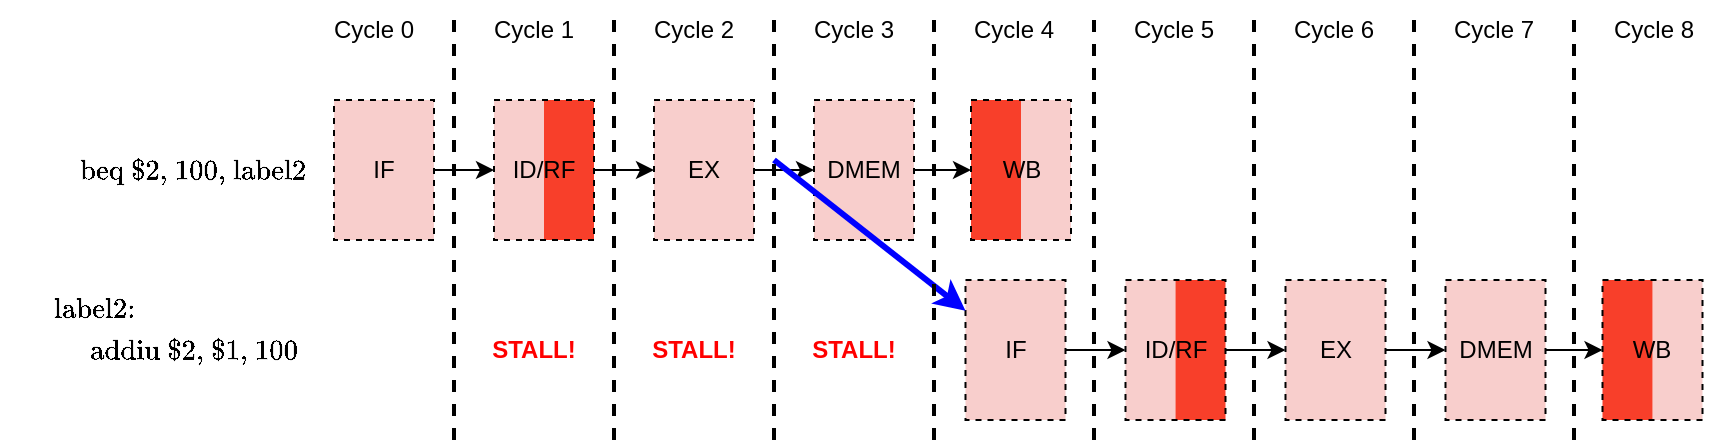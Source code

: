<mxfile version="20.3.0" type="device"><diagram id="GT9OIIZN5rioT-D9N1Oq" name="Page-1"><mxGraphModel dx="1833" dy="930" grid="1" gridSize="10" guides="1" tooltips="1" connect="1" arrows="1" fold="1" page="1" pageScale="1" pageWidth="827" pageHeight="1169" math="1" shadow="0"><root><mxCell id="0"/><mxCell id="1" parent="0"/><mxCell id="s3HbLf2sd8KEYS_30A21-1" style="edgeStyle=orthogonalEdgeStyle;rounded=0;orthogonalLoop=1;jettySize=auto;html=1;exitX=1;exitY=0.5;exitDx=0;exitDy=0;entryX=0;entryY=0.5;entryDx=0;entryDy=0;" edge="1" parent="1" source="s3HbLf2sd8KEYS_30A21-11" target="s3HbLf2sd8KEYS_30A21-3"><mxGeometry relative="1" as="geometry"><mxPoint x="300" y="95" as="sourcePoint"/></mxGeometry></mxCell><mxCell id="s3HbLf2sd8KEYS_30A21-2" style="edgeStyle=orthogonalEdgeStyle;rounded=0;orthogonalLoop=1;jettySize=auto;html=1;exitX=1;exitY=0.5;exitDx=0;exitDy=0;entryX=0;entryY=0.5;entryDx=0;entryDy=0;" edge="1" parent="1" source="s3HbLf2sd8KEYS_30A21-3" target="s3HbLf2sd8KEYS_30A21-7"><mxGeometry relative="1" as="geometry"/></mxCell><mxCell id="s3HbLf2sd8KEYS_30A21-3" value="EX" style="rounded=0;whiteSpace=wrap;html=1;dashed=1;fillColor=#f8cecc;strokeColor=#000000;" vertex="1" parent="1"><mxGeometry x="230" y="60" width="50" height="70" as="geometry"/></mxCell><mxCell id="s3HbLf2sd8KEYS_30A21-4" style="edgeStyle=orthogonalEdgeStyle;rounded=0;orthogonalLoop=1;jettySize=auto;html=1;exitX=1;exitY=0.5;exitDx=0;exitDy=0;entryX=0;entryY=0.5;entryDx=0;entryDy=0;" edge="1" parent="1" source="s3HbLf2sd8KEYS_30A21-5" target="s3HbLf2sd8KEYS_30A21-11"><mxGeometry relative="1" as="geometry"/></mxCell><mxCell id="s3HbLf2sd8KEYS_30A21-5" value="IF" style="rounded=0;whiteSpace=wrap;html=1;dashed=1;fillColor=#f8cecc;strokeColor=#000000;" vertex="1" parent="1"><mxGeometry x="70" y="60" width="50" height="70" as="geometry"/></mxCell><mxCell id="s3HbLf2sd8KEYS_30A21-6" style="edgeStyle=orthogonalEdgeStyle;rounded=0;orthogonalLoop=1;jettySize=auto;html=1;exitX=1;exitY=0.5;exitDx=0;exitDy=0;entryX=0;entryY=0.5;entryDx=0;entryDy=0;" edge="1" parent="1" source="s3HbLf2sd8KEYS_30A21-7" target="s3HbLf2sd8KEYS_30A21-15"><mxGeometry relative="1" as="geometry"/></mxCell><mxCell id="s3HbLf2sd8KEYS_30A21-7" value="DMEM" style="rounded=0;whiteSpace=wrap;html=1;fillColor=#f8cecc;strokeColor=#000000;strokeWidth=1;dashed=1;" vertex="1" parent="1"><mxGeometry x="310" y="60" width="50" height="70" as="geometry"/></mxCell><mxCell id="s3HbLf2sd8KEYS_30A21-8" value="" style="group" vertex="1" connectable="0" parent="1"><mxGeometry x="150" y="60" width="50" height="70" as="geometry"/></mxCell><mxCell id="s3HbLf2sd8KEYS_30A21-9" value="" style="rounded=0;whiteSpace=wrap;html=1;dashed=1;strokeColor=none;fillColor=#f8cecc;" vertex="1" parent="s3HbLf2sd8KEYS_30A21-8"><mxGeometry width="25" height="70" as="geometry"/></mxCell><mxCell id="s3HbLf2sd8KEYS_30A21-10" value="" style="rounded=0;whiteSpace=wrap;html=1;dashed=1;strokeColor=none;fillColor=#F83F2A;" vertex="1" parent="s3HbLf2sd8KEYS_30A21-8"><mxGeometry x="25" width="25" height="70" as="geometry"/></mxCell><mxCell id="s3HbLf2sd8KEYS_30A21-11" value="ID/RF" style="rounded=0;whiteSpace=wrap;html=1;dashed=1;fillColor=none;strokeColor=default;" vertex="1" parent="s3HbLf2sd8KEYS_30A21-8"><mxGeometry width="50" height="70" as="geometry"/></mxCell><mxCell id="s3HbLf2sd8KEYS_30A21-12" value="" style="group" vertex="1" connectable="0" parent="1"><mxGeometry x="388.5" y="60" width="50" height="70" as="geometry"/></mxCell><mxCell id="s3HbLf2sd8KEYS_30A21-13" value="" style="rounded=0;whiteSpace=wrap;html=1;dashed=1;strokeColor=none;fillColor=#f8cecc;" vertex="1" parent="s3HbLf2sd8KEYS_30A21-12"><mxGeometry x="25" width="25" height="70" as="geometry"/></mxCell><mxCell id="s3HbLf2sd8KEYS_30A21-14" value="" style="rounded=0;whiteSpace=wrap;html=1;dashed=1;strokeColor=none;fillColor=#F83F2A;" vertex="1" parent="s3HbLf2sd8KEYS_30A21-12"><mxGeometry width="25" height="70" as="geometry"/></mxCell><mxCell id="s3HbLf2sd8KEYS_30A21-15" value="WB" style="rounded=0;whiteSpace=wrap;html=1;dashed=1;fillColor=none;strokeColor=default;" vertex="1" parent="s3HbLf2sd8KEYS_30A21-12"><mxGeometry width="50" height="70" as="geometry"/></mxCell><mxCell id="s3HbLf2sd8KEYS_30A21-46" value="Cycle 1" style="text;html=1;strokeColor=none;fillColor=none;align=center;verticalAlign=middle;whiteSpace=wrap;rounded=0;strokeWidth=4;" vertex="1" parent="1"><mxGeometry x="130" y="10" width="80" height="30" as="geometry"/></mxCell><mxCell id="s3HbLf2sd8KEYS_30A21-47" value="Cycle 0" style="text;html=1;strokeColor=none;fillColor=none;align=center;verticalAlign=middle;whiteSpace=wrap;rounded=0;strokeWidth=4;" vertex="1" parent="1"><mxGeometry x="50" y="10" width="80" height="30" as="geometry"/></mxCell><mxCell id="s3HbLf2sd8KEYS_30A21-48" value="Cycle 2" style="text;html=1;strokeColor=none;fillColor=none;align=center;verticalAlign=middle;whiteSpace=wrap;rounded=0;strokeWidth=4;" vertex="1" parent="1"><mxGeometry x="210" y="10" width="80" height="30" as="geometry"/></mxCell><mxCell id="s3HbLf2sd8KEYS_30A21-49" value="Cycle 3" style="text;html=1;strokeColor=none;fillColor=none;align=center;verticalAlign=middle;whiteSpace=wrap;rounded=0;strokeWidth=4;" vertex="1" parent="1"><mxGeometry x="290" y="10" width="80" height="30" as="geometry"/></mxCell><mxCell id="s3HbLf2sd8KEYS_30A21-50" value="Cycle 4" style="text;html=1;strokeColor=none;fillColor=none;align=center;verticalAlign=middle;whiteSpace=wrap;rounded=0;strokeWidth=4;" vertex="1" parent="1"><mxGeometry x="370" y="10" width="80" height="30" as="geometry"/></mxCell><mxCell id="s3HbLf2sd8KEYS_30A21-51" value="Cycle 5" style="text;html=1;strokeColor=none;fillColor=none;align=center;verticalAlign=middle;whiteSpace=wrap;rounded=0;strokeWidth=4;" vertex="1" parent="1"><mxGeometry x="450" y="10" width="80" height="30" as="geometry"/></mxCell><mxCell id="s3HbLf2sd8KEYS_30A21-52" value="Cycle 6" style="text;html=1;strokeColor=none;fillColor=none;align=center;verticalAlign=middle;whiteSpace=wrap;rounded=0;strokeWidth=4;" vertex="1" parent="1"><mxGeometry x="530" y="10" width="80" height="30" as="geometry"/></mxCell><mxCell id="s3HbLf2sd8KEYS_30A21-53" value="Cycle 7" style="text;html=1;strokeColor=none;fillColor=none;align=center;verticalAlign=middle;whiteSpace=wrap;rounded=0;strokeWidth=4;" vertex="1" parent="1"><mxGeometry x="610" y="10" width="80" height="30" as="geometry"/></mxCell><mxCell id="s3HbLf2sd8KEYS_30A21-54" value="$$\text{beq \$2, 100, label2}$$" style="text;html=1;strokeColor=none;fillColor=none;align=center;verticalAlign=middle;whiteSpace=wrap;rounded=0;" vertex="1" parent="1"><mxGeometry x="-30" y="80" width="60" height="30" as="geometry"/></mxCell><mxCell id="s3HbLf2sd8KEYS_30A21-55" value="$$\text{addiu \$2, \$1, 100}$$" style="text;html=1;strokeColor=none;fillColor=none;align=center;verticalAlign=middle;whiteSpace=wrap;rounded=0;" vertex="1" parent="1"><mxGeometry x="-30" y="170" width="60" height="30" as="geometry"/></mxCell><mxCell id="s3HbLf2sd8KEYS_30A21-86" value="Cycle 8" style="text;html=1;strokeColor=none;fillColor=none;align=center;verticalAlign=middle;whiteSpace=wrap;rounded=0;strokeWidth=4;" vertex="1" parent="1"><mxGeometry x="690" y="10" width="80" height="30" as="geometry"/></mxCell><mxCell id="s3HbLf2sd8KEYS_30A21-87" style="edgeStyle=orthogonalEdgeStyle;rounded=0;orthogonalLoop=1;jettySize=auto;html=1;exitX=1;exitY=0.5;exitDx=0;exitDy=0;entryX=0;entryY=0.5;entryDx=0;entryDy=0;" edge="1" parent="1" source="s3HbLf2sd8KEYS_30A21-97" target="s3HbLf2sd8KEYS_30A21-89"><mxGeometry relative="1" as="geometry"><mxPoint x="615.75" y="185" as="sourcePoint"/></mxGeometry></mxCell><mxCell id="s3HbLf2sd8KEYS_30A21-88" style="edgeStyle=orthogonalEdgeStyle;rounded=0;orthogonalLoop=1;jettySize=auto;html=1;exitX=1;exitY=0.5;exitDx=0;exitDy=0;entryX=0;entryY=0.5;entryDx=0;entryDy=0;" edge="1" parent="1" source="s3HbLf2sd8KEYS_30A21-89" target="s3HbLf2sd8KEYS_30A21-93"><mxGeometry relative="1" as="geometry"/></mxCell><mxCell id="s3HbLf2sd8KEYS_30A21-89" value="EX" style="rounded=0;whiteSpace=wrap;html=1;dashed=1;fillColor=#f8cecc;strokeColor=#000000;" vertex="1" parent="1"><mxGeometry x="545.75" y="150" width="50" height="70" as="geometry"/></mxCell><mxCell id="s3HbLf2sd8KEYS_30A21-90" style="edgeStyle=orthogonalEdgeStyle;rounded=0;orthogonalLoop=1;jettySize=auto;html=1;exitX=1;exitY=0.5;exitDx=0;exitDy=0;entryX=0;entryY=0.5;entryDx=0;entryDy=0;" edge="1" parent="1" source="s3HbLf2sd8KEYS_30A21-91" target="s3HbLf2sd8KEYS_30A21-97"><mxGeometry relative="1" as="geometry"/></mxCell><mxCell id="s3HbLf2sd8KEYS_30A21-91" value="IF" style="rounded=0;whiteSpace=wrap;html=1;dashed=1;fillColor=#f8cecc;strokeColor=#000000;" vertex="1" parent="1"><mxGeometry x="385.75" y="150" width="50" height="70" as="geometry"/></mxCell><mxCell id="s3HbLf2sd8KEYS_30A21-92" style="edgeStyle=orthogonalEdgeStyle;rounded=0;orthogonalLoop=1;jettySize=auto;html=1;exitX=1;exitY=0.5;exitDx=0;exitDy=0;entryX=0;entryY=0.5;entryDx=0;entryDy=0;" edge="1" parent="1" source="s3HbLf2sd8KEYS_30A21-93" target="s3HbLf2sd8KEYS_30A21-101"><mxGeometry relative="1" as="geometry"/></mxCell><mxCell id="s3HbLf2sd8KEYS_30A21-93" value="DMEM" style="rounded=0;whiteSpace=wrap;html=1;fillColor=#f8cecc;strokeColor=#000000;strokeWidth=1;dashed=1;" vertex="1" parent="1"><mxGeometry x="625.75" y="150" width="50" height="70" as="geometry"/></mxCell><mxCell id="s3HbLf2sd8KEYS_30A21-94" value="" style="group" vertex="1" connectable="0" parent="1"><mxGeometry x="465.75" y="150" width="50" height="70" as="geometry"/></mxCell><mxCell id="s3HbLf2sd8KEYS_30A21-95" value="" style="rounded=0;whiteSpace=wrap;html=1;dashed=1;strokeColor=none;fillColor=#f8cecc;" vertex="1" parent="s3HbLf2sd8KEYS_30A21-94"><mxGeometry width="25" height="70" as="geometry"/></mxCell><mxCell id="s3HbLf2sd8KEYS_30A21-96" value="" style="rounded=0;whiteSpace=wrap;html=1;dashed=1;strokeColor=none;fillColor=#F83F2A;" vertex="1" parent="s3HbLf2sd8KEYS_30A21-94"><mxGeometry x="25" width="25" height="70" as="geometry"/></mxCell><mxCell id="s3HbLf2sd8KEYS_30A21-97" value="ID/RF" style="rounded=0;whiteSpace=wrap;html=1;dashed=1;fillColor=none;strokeColor=default;" vertex="1" parent="s3HbLf2sd8KEYS_30A21-94"><mxGeometry width="50" height="70" as="geometry"/></mxCell><mxCell id="s3HbLf2sd8KEYS_30A21-98" value="" style="group" vertex="1" connectable="0" parent="1"><mxGeometry x="704.25" y="150" width="50" height="70" as="geometry"/></mxCell><mxCell id="s3HbLf2sd8KEYS_30A21-99" value="" style="rounded=0;whiteSpace=wrap;html=1;dashed=1;strokeColor=none;fillColor=#f8cecc;" vertex="1" parent="s3HbLf2sd8KEYS_30A21-98"><mxGeometry x="25" width="25" height="70" as="geometry"/></mxCell><mxCell id="s3HbLf2sd8KEYS_30A21-100" value="" style="rounded=0;whiteSpace=wrap;html=1;dashed=1;strokeColor=none;fillColor=#F83F2A;" vertex="1" parent="s3HbLf2sd8KEYS_30A21-98"><mxGeometry width="25" height="70" as="geometry"/></mxCell><mxCell id="s3HbLf2sd8KEYS_30A21-101" value="WB" style="rounded=0;whiteSpace=wrap;html=1;dashed=1;fillColor=none;strokeColor=default;" vertex="1" parent="s3HbLf2sd8KEYS_30A21-98"><mxGeometry width="50" height="70" as="geometry"/></mxCell><mxCell id="s3HbLf2sd8KEYS_30A21-104" style="rounded=0;orthogonalLoop=1;jettySize=auto;html=1;strokeWidth=3;strokeColor=#0000FF;" edge="1" parent="1" target="s3HbLf2sd8KEYS_30A21-91"><mxGeometry relative="1" as="geometry"><mxPoint x="290" y="90" as="sourcePoint"/><mxPoint x="413.5" y="240" as="targetPoint"/></mxGeometry></mxCell><mxCell id="s3HbLf2sd8KEYS_30A21-106" value="STALL!" style="text;html=1;strokeColor=none;fillColor=none;align=center;verticalAlign=middle;whiteSpace=wrap;rounded=0;fontStyle=1;fontColor=#FF0000;" vertex="1" parent="1"><mxGeometry x="300" y="170" width="60" height="30" as="geometry"/></mxCell><mxCell id="s3HbLf2sd8KEYS_30A21-107" value="STALL!" style="text;html=1;strokeColor=none;fillColor=none;align=center;verticalAlign=middle;whiteSpace=wrap;rounded=0;fontStyle=1;fontColor=#FF0000;" vertex="1" parent="1"><mxGeometry x="220" y="170" width="60" height="30" as="geometry"/></mxCell><mxCell id="s3HbLf2sd8KEYS_30A21-108" value="STALL!" style="text;html=1;strokeColor=none;fillColor=none;align=center;verticalAlign=middle;whiteSpace=wrap;rounded=0;fontStyle=1;fontColor=#FF0000;" vertex="1" parent="1"><mxGeometry x="140" y="170" width="60" height="30" as="geometry"/></mxCell><mxCell id="s3HbLf2sd8KEYS_30A21-109" value="$$\text{label2:}$$" style="text;html=1;strokeColor=none;fillColor=none;align=center;verticalAlign=middle;whiteSpace=wrap;rounded=0;" vertex="1" parent="1"><mxGeometry x="-80" y="150" width="60" height="30" as="geometry"/></mxCell><mxCell id="s3HbLf2sd8KEYS_30A21-110" value="" style="group" vertex="1" connectable="0" parent="1"><mxGeometry x="130" y="20" width="560" height="210" as="geometry"/></mxCell><mxCell id="s3HbLf2sd8KEYS_30A21-61" value="" style="endArrow=none;dashed=1;html=1;strokeWidth=2;rounded=0;" edge="1" parent="s3HbLf2sd8KEYS_30A21-110"><mxGeometry width="50" height="50" relative="1" as="geometry"><mxPoint as="sourcePoint"/><mxPoint y="210.0" as="targetPoint"/></mxGeometry></mxCell><mxCell id="s3HbLf2sd8KEYS_30A21-62" value="" style="endArrow=none;dashed=1;html=1;strokeWidth=2;rounded=0;" edge="1" parent="s3HbLf2sd8KEYS_30A21-110"><mxGeometry width="50" height="50" relative="1" as="geometry"><mxPoint x="80" as="sourcePoint"/><mxPoint x="80" y="210.0" as="targetPoint"/></mxGeometry></mxCell><mxCell id="s3HbLf2sd8KEYS_30A21-63" value="" style="endArrow=none;dashed=1;html=1;strokeWidth=2;rounded=0;" edge="1" parent="s3HbLf2sd8KEYS_30A21-110"><mxGeometry width="50" height="50" relative="1" as="geometry"><mxPoint x="160" as="sourcePoint"/><mxPoint x="160" y="210.0" as="targetPoint"/></mxGeometry></mxCell><mxCell id="s3HbLf2sd8KEYS_30A21-64" value="" style="endArrow=none;dashed=1;html=1;strokeWidth=2;rounded=0;" edge="1" parent="s3HbLf2sd8KEYS_30A21-110"><mxGeometry width="50" height="50" relative="1" as="geometry"><mxPoint x="240" as="sourcePoint"/><mxPoint x="240" y="210.0" as="targetPoint"/></mxGeometry></mxCell><mxCell id="s3HbLf2sd8KEYS_30A21-65" value="" style="endArrow=none;dashed=1;html=1;strokeWidth=2;rounded=0;" edge="1" parent="s3HbLf2sd8KEYS_30A21-110"><mxGeometry width="50" height="50" relative="1" as="geometry"><mxPoint x="320" as="sourcePoint"/><mxPoint x="320" y="210.0" as="targetPoint"/></mxGeometry></mxCell><mxCell id="s3HbLf2sd8KEYS_30A21-66" value="" style="endArrow=none;dashed=1;html=1;strokeWidth=2;rounded=0;" edge="1" parent="s3HbLf2sd8KEYS_30A21-110"><mxGeometry width="50" height="50" relative="1" as="geometry"><mxPoint x="400" as="sourcePoint"/><mxPoint x="400" y="210.0" as="targetPoint"/></mxGeometry></mxCell><mxCell id="s3HbLf2sd8KEYS_30A21-67" value="" style="endArrow=none;dashed=1;html=1;strokeWidth=2;rounded=0;" edge="1" parent="s3HbLf2sd8KEYS_30A21-110"><mxGeometry width="50" height="50" relative="1" as="geometry"><mxPoint x="480" as="sourcePoint"/><mxPoint x="480" y="210.0" as="targetPoint"/></mxGeometry></mxCell><mxCell id="s3HbLf2sd8KEYS_30A21-85" value="" style="endArrow=none;dashed=1;html=1;strokeWidth=2;rounded=0;" edge="1" parent="s3HbLf2sd8KEYS_30A21-110"><mxGeometry width="50" height="50" relative="1" as="geometry"><mxPoint x="560" as="sourcePoint"/><mxPoint x="560" y="210.0" as="targetPoint"/></mxGeometry></mxCell></root></mxGraphModel></diagram></mxfile>